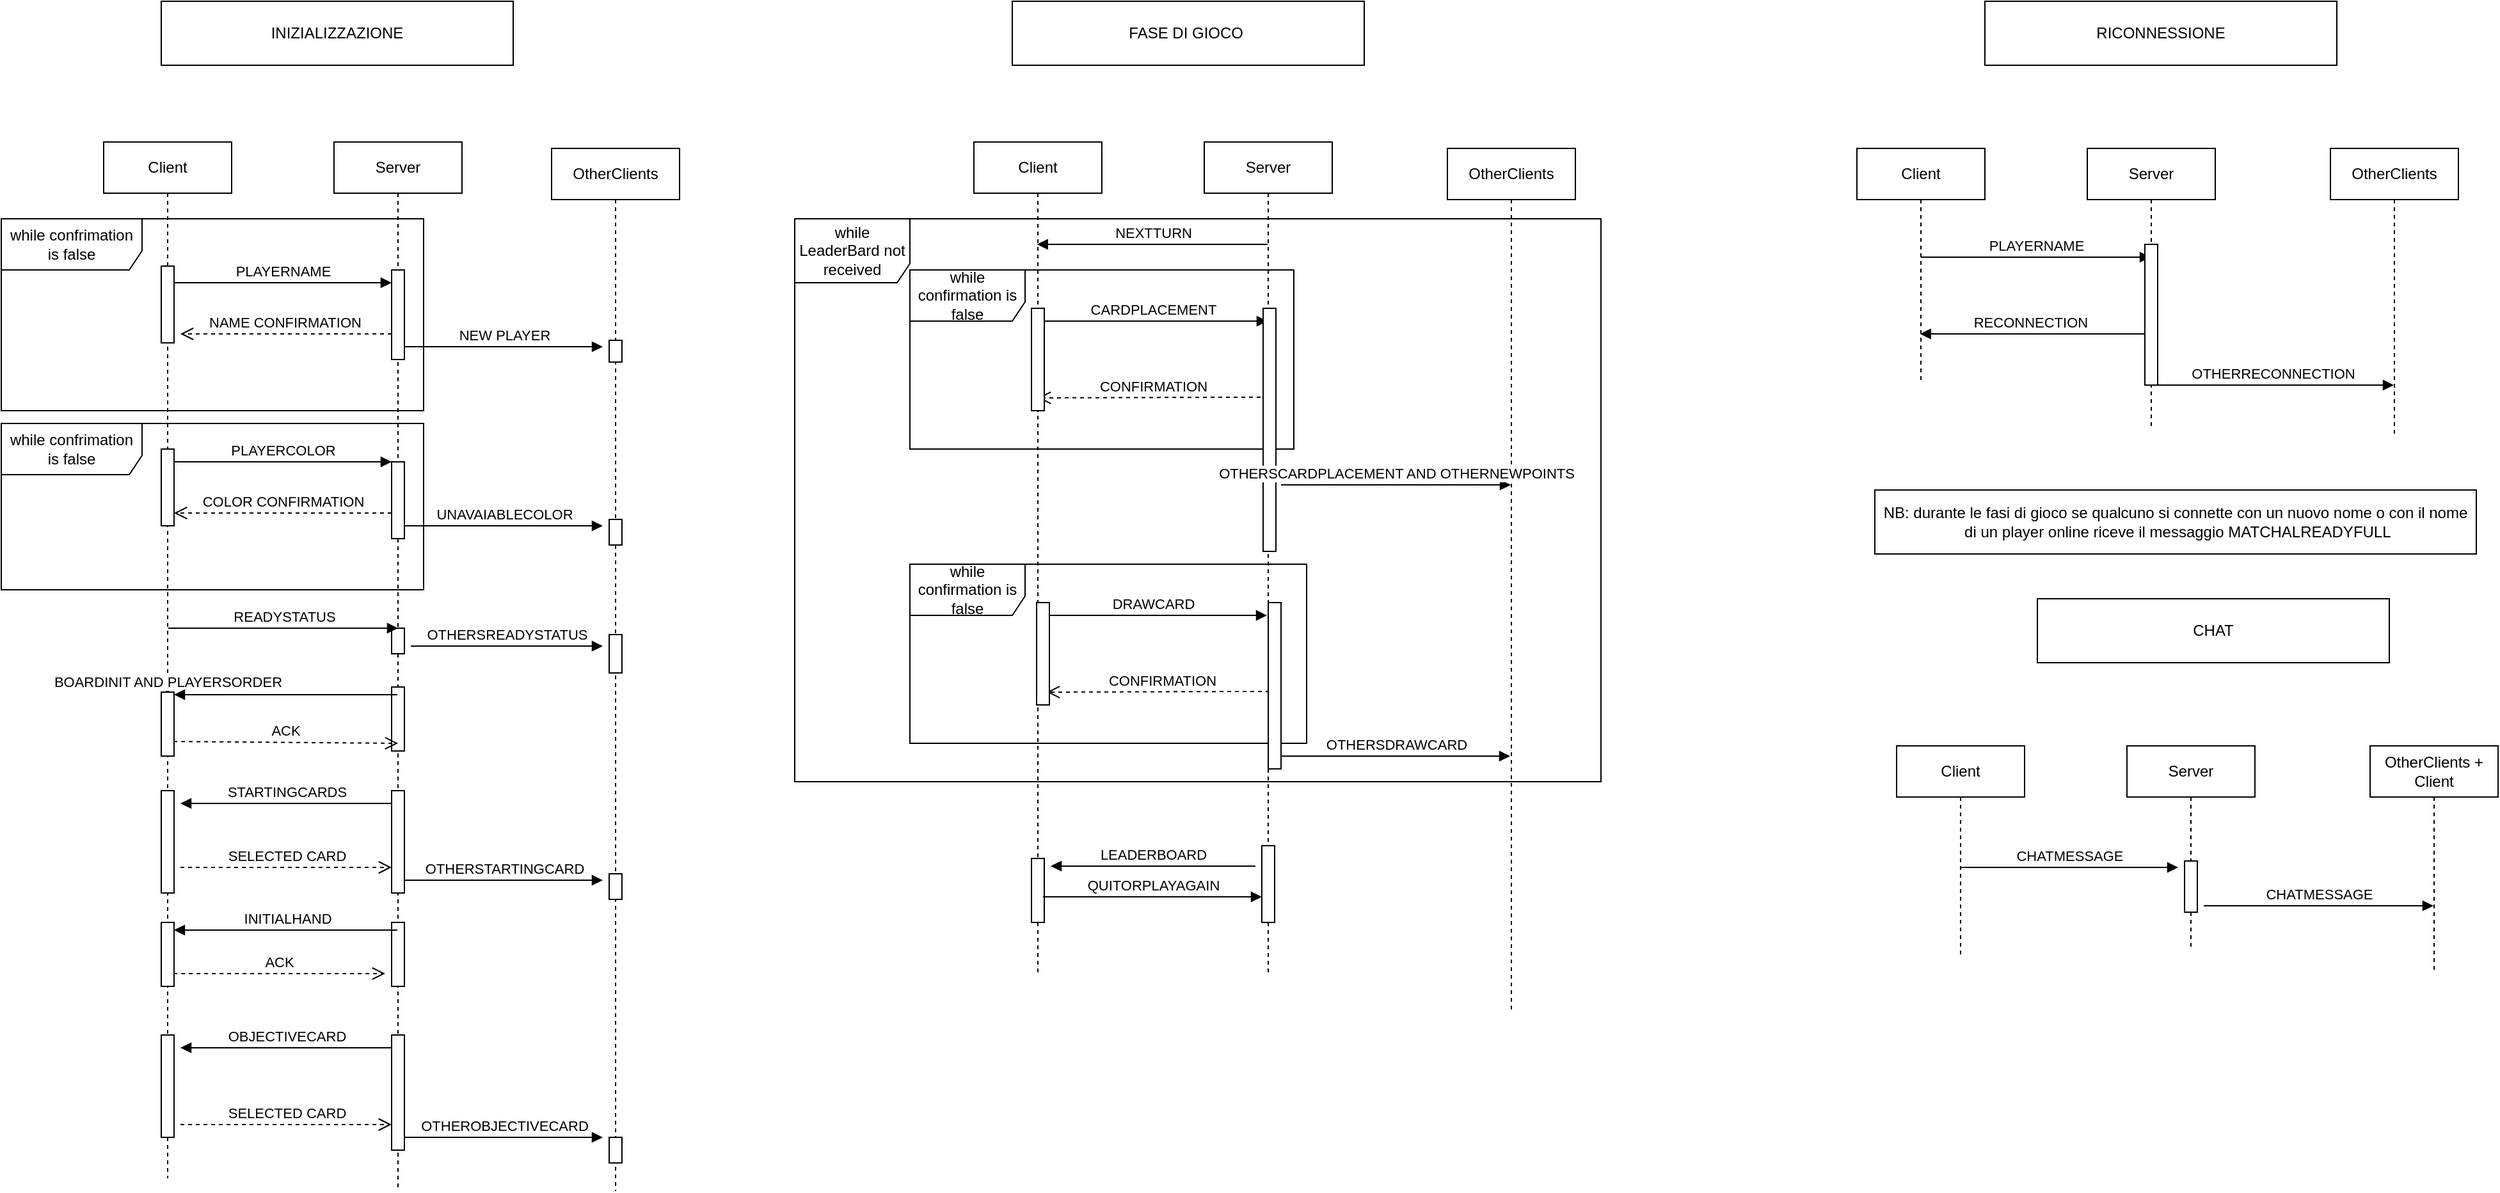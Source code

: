<mxfile version="24.4.0" type="github">
  <diagram name="Page-1" id="2YBvvXClWsGukQMizWep">
    <mxGraphModel dx="3297" dy="2280" grid="0" gridSize="10" guides="1" tooltips="1" connect="1" arrows="1" fold="1" page="0" pageScale="1" pageWidth="850" pageHeight="1100" math="0" shadow="0">
      <root>
        <mxCell id="0" />
        <mxCell id="1" parent="0" />
        <mxCell id="aM9ryv3xv72pqoxQDRHE-1" value="Client" style="shape=umlLifeline;perimeter=lifelinePerimeter;whiteSpace=wrap;html=1;container=0;dropTarget=0;collapsible=0;recursiveResize=0;outlineConnect=0;portConstraint=eastwest;newEdgeStyle={&quot;edgeStyle&quot;:&quot;elbowEdgeStyle&quot;,&quot;elbow&quot;:&quot;vertical&quot;,&quot;curved&quot;:0,&quot;rounded&quot;:0};" parent="1" vertex="1">
          <mxGeometry x="40" y="10" width="100" height="810" as="geometry" />
        </mxCell>
        <mxCell id="aM9ryv3xv72pqoxQDRHE-2" value="" style="html=1;points=[];perimeter=orthogonalPerimeter;outlineConnect=0;targetShapes=umlLifeline;portConstraint=eastwest;newEdgeStyle={&quot;edgeStyle&quot;:&quot;elbowEdgeStyle&quot;,&quot;elbow&quot;:&quot;vertical&quot;,&quot;curved&quot;:0,&quot;rounded&quot;:0};" parent="aM9ryv3xv72pqoxQDRHE-1" vertex="1">
          <mxGeometry x="45" y="97" width="10" height="60" as="geometry" />
        </mxCell>
        <mxCell id="TzS1LCkyJQZkEgtBNQex-35" value="" style="html=1;points=[[0,0,0,0,5],[0,1,0,0,-5],[1,0,0,0,5],[1,1,0,0,-5]];perimeter=orthogonalPerimeter;outlineConnect=0;targetShapes=umlLifeline;portConstraint=eastwest;newEdgeStyle={&quot;curved&quot;:0,&quot;rounded&quot;:0};" parent="aM9ryv3xv72pqoxQDRHE-1" vertex="1">
          <mxGeometry x="45" y="507" width="10" height="80" as="geometry" />
        </mxCell>
        <mxCell id="Fvfi_yW-NIccIC17RvOr-3" value="" style="html=1;points=[[0,0,0,0,5],[0,1,0,0,-5],[1,0,0,0,5],[1,1,0,0,-5]];perimeter=orthogonalPerimeter;outlineConnect=0;targetShapes=umlLifeline;portConstraint=eastwest;newEdgeStyle={&quot;curved&quot;:0,&quot;rounded&quot;:0};" parent="aM9ryv3xv72pqoxQDRHE-1" vertex="1">
          <mxGeometry x="45" y="610" width="10" height="50" as="geometry" />
        </mxCell>
        <mxCell id="aM9ryv3xv72pqoxQDRHE-5" value="Server" style="shape=umlLifeline;perimeter=lifelinePerimeter;whiteSpace=wrap;html=1;container=0;dropTarget=0;collapsible=0;recursiveResize=0;outlineConnect=0;portConstraint=eastwest;newEdgeStyle={&quot;edgeStyle&quot;:&quot;elbowEdgeStyle&quot;,&quot;elbow&quot;:&quot;vertical&quot;,&quot;curved&quot;:0,&quot;rounded&quot;:0};" parent="1" vertex="1">
          <mxGeometry x="220" y="10" width="100" height="820" as="geometry" />
        </mxCell>
        <mxCell id="aM9ryv3xv72pqoxQDRHE-6" value="" style="html=1;points=[];perimeter=orthogonalPerimeter;outlineConnect=0;targetShapes=umlLifeline;portConstraint=eastwest;newEdgeStyle={&quot;edgeStyle&quot;:&quot;elbowEdgeStyle&quot;,&quot;elbow&quot;:&quot;vertical&quot;,&quot;curved&quot;:0,&quot;rounded&quot;:0};" parent="aM9ryv3xv72pqoxQDRHE-5" vertex="1">
          <mxGeometry x="45" y="100" width="10" height="70" as="geometry" />
        </mxCell>
        <mxCell id="TzS1LCkyJQZkEgtBNQex-30" value="" style="html=1;points=[[0,0,0,0,5],[0,1,0,0,-5],[1,0,0,0,5],[1,1,0,0,-5]];perimeter=orthogonalPerimeter;outlineConnect=0;targetShapes=umlLifeline;portConstraint=eastwest;newEdgeStyle={&quot;curved&quot;:0,&quot;rounded&quot;:0};" parent="aM9ryv3xv72pqoxQDRHE-5" vertex="1">
          <mxGeometry x="45" y="507" width="10" height="80" as="geometry" />
        </mxCell>
        <mxCell id="TzS1LCkyJQZkEgtBNQex-49" value="" style="html=1;points=[[0,0,0,0,5],[0,1,0,0,-5],[1,0,0,0,5],[1,1,0,0,-5]];perimeter=orthogonalPerimeter;outlineConnect=0;targetShapes=umlLifeline;portConstraint=eastwest;newEdgeStyle={&quot;curved&quot;:0,&quot;rounded&quot;:0};" parent="aM9ryv3xv72pqoxQDRHE-5" vertex="1">
          <mxGeometry x="45" y="380" width="10" height="20" as="geometry" />
        </mxCell>
        <mxCell id="Fvfi_yW-NIccIC17RvOr-4" value="" style="html=1;points=[[0,0,0,0,5],[0,1,0,0,-5],[1,0,0,0,5],[1,1,0,0,-5]];perimeter=orthogonalPerimeter;outlineConnect=0;targetShapes=umlLifeline;portConstraint=eastwest;newEdgeStyle={&quot;curved&quot;:0,&quot;rounded&quot;:0};" parent="aM9ryv3xv72pqoxQDRHE-5" vertex="1">
          <mxGeometry x="45" y="610" width="10" height="50" as="geometry" />
        </mxCell>
        <mxCell id="Fvfi_yW-NIccIC17RvOr-9" value="" style="html=1;points=[[0,0,0,0,5],[0,1,0,0,-5],[1,0,0,0,5],[1,1,0,0,-5]];perimeter=orthogonalPerimeter;outlineConnect=0;targetShapes=umlLifeline;portConstraint=eastwest;newEdgeStyle={&quot;curved&quot;:0,&quot;rounded&quot;:0};" parent="aM9ryv3xv72pqoxQDRHE-5" vertex="1">
          <mxGeometry x="45" y="426" width="10" height="50" as="geometry" />
        </mxCell>
        <mxCell id="aM9ryv3xv72pqoxQDRHE-7" value="PLAYERNAME" style="html=1;verticalAlign=bottom;endArrow=block;edgeStyle=elbowEdgeStyle;elbow=vertical;curved=0;rounded=0;" parent="1" source="aM9ryv3xv72pqoxQDRHE-2" target="aM9ryv3xv72pqoxQDRHE-6" edge="1">
          <mxGeometry relative="1" as="geometry">
            <mxPoint x="195" y="130" as="sourcePoint" />
            <Array as="points">
              <mxPoint x="180" y="120" />
            </Array>
          </mxGeometry>
        </mxCell>
        <mxCell id="aM9ryv3xv72pqoxQDRHE-8" value="NAME CONFIRMATION&amp;nbsp;" style="html=1;verticalAlign=bottom;endArrow=open;dashed=1;endSize=8;edgeStyle=elbowEdgeStyle;elbow=vertical;curved=0;rounded=0;" parent="1" source="aM9ryv3xv72pqoxQDRHE-6" edge="1">
          <mxGeometry relative="1" as="geometry">
            <mxPoint x="100" y="160" as="targetPoint" />
            <Array as="points">
              <mxPoint x="180" y="160" />
            </Array>
          </mxGeometry>
        </mxCell>
        <mxCell id="TzS1LCkyJQZkEgtBNQex-1" value="while confrimation is false" style="shape=umlFrame;whiteSpace=wrap;html=1;pointerEvents=0;width=110;height=40;" parent="1" vertex="1">
          <mxGeometry x="-40" y="70" width="330" height="150" as="geometry" />
        </mxCell>
        <mxCell id="TzS1LCkyJQZkEgtBNQex-18" value="" style="html=1;points=[];perimeter=orthogonalPerimeter;outlineConnect=0;targetShapes=umlLifeline;portConstraint=eastwest;newEdgeStyle={&quot;edgeStyle&quot;:&quot;elbowEdgeStyle&quot;,&quot;elbow&quot;:&quot;vertical&quot;,&quot;curved&quot;:0,&quot;rounded&quot;:0};" parent="1" vertex="1">
          <mxGeometry x="85" y="250" width="10" height="60" as="geometry" />
        </mxCell>
        <mxCell id="TzS1LCkyJQZkEgtBNQex-19" value="" style="html=1;points=[];perimeter=orthogonalPerimeter;outlineConnect=0;targetShapes=umlLifeline;portConstraint=eastwest;newEdgeStyle={&quot;edgeStyle&quot;:&quot;elbowEdgeStyle&quot;,&quot;elbow&quot;:&quot;vertical&quot;,&quot;curved&quot;:0,&quot;rounded&quot;:0};" parent="1" vertex="1">
          <mxGeometry x="265" y="260" width="10" height="60" as="geometry" />
        </mxCell>
        <mxCell id="TzS1LCkyJQZkEgtBNQex-20" value="PLAYERCOLOR" style="html=1;verticalAlign=bottom;endArrow=block;edgeStyle=elbowEdgeStyle;elbow=horizontal;curved=0;rounded=0;" parent="1" source="TzS1LCkyJQZkEgtBNQex-18" target="TzS1LCkyJQZkEgtBNQex-19" edge="1">
          <mxGeometry relative="1" as="geometry">
            <mxPoint x="195" y="270" as="sourcePoint" />
            <Array as="points">
              <mxPoint x="180" y="260" />
            </Array>
          </mxGeometry>
        </mxCell>
        <mxCell id="TzS1LCkyJQZkEgtBNQex-21" value="COLOR CONFIRMATION" style="html=1;verticalAlign=bottom;endArrow=open;dashed=1;endSize=8;edgeStyle=elbowEdgeStyle;elbow=vertical;curved=0;rounded=0;" parent="1" source="TzS1LCkyJQZkEgtBNQex-19" target="TzS1LCkyJQZkEgtBNQex-18" edge="1">
          <mxGeometry relative="1" as="geometry">
            <mxPoint x="195" y="345" as="targetPoint" />
            <Array as="points">
              <mxPoint x="180" y="300" />
            </Array>
          </mxGeometry>
        </mxCell>
        <mxCell id="TzS1LCkyJQZkEgtBNQex-22" value="while confrimation is false" style="shape=umlFrame;whiteSpace=wrap;html=1;pointerEvents=0;width=110;height=40;" parent="1" vertex="1">
          <mxGeometry x="-40" y="230" width="330" height="130" as="geometry" />
        </mxCell>
        <mxCell id="TzS1LCkyJQZkEgtBNQex-27" value="READYSTATUS" style="html=1;verticalAlign=bottom;endArrow=block;curved=0;rounded=0;" parent="1" edge="1">
          <mxGeometry width="80" relative="1" as="geometry">
            <mxPoint x="90.5" y="390" as="sourcePoint" />
            <mxPoint x="270" y="390" as="targetPoint" />
          </mxGeometry>
        </mxCell>
        <mxCell id="TzS1LCkyJQZkEgtBNQex-29" value="BOARDINIT AND PLAYERSORDER" style="html=1;verticalAlign=bottom;endArrow=block;curved=0;rounded=0;" parent="1" source="Fvfi_yW-NIccIC17RvOr-7" edge="1">
          <mxGeometry width="80" relative="1" as="geometry">
            <mxPoint x="269.5" y="442" as="sourcePoint" />
            <mxPoint x="90" y="442" as="targetPoint" />
            <Array as="points" />
          </mxGeometry>
        </mxCell>
        <mxCell id="TzS1LCkyJQZkEgtBNQex-31" value="STARTINGCARDS" style="html=1;verticalAlign=bottom;endArrow=block;curved=0;rounded=0;" parent="1" edge="1">
          <mxGeometry width="80" relative="1" as="geometry">
            <mxPoint x="265" y="527" as="sourcePoint" />
            <mxPoint x="100" y="527" as="targetPoint" />
          </mxGeometry>
        </mxCell>
        <mxCell id="TzS1LCkyJQZkEgtBNQex-33" value="SELECTED CARD" style="html=1;verticalAlign=bottom;endArrow=open;dashed=1;endSize=8;curved=0;rounded=0;" parent="1" edge="1">
          <mxGeometry relative="1" as="geometry">
            <mxPoint x="100" y="577" as="sourcePoint" />
            <mxPoint x="265" y="577.0" as="targetPoint" />
          </mxGeometry>
        </mxCell>
        <mxCell id="TzS1LCkyJQZkEgtBNQex-42" value="OtherClients" style="shape=umlLifeline;perimeter=lifelinePerimeter;whiteSpace=wrap;html=1;container=0;dropTarget=0;collapsible=0;recursiveResize=0;outlineConnect=0;portConstraint=eastwest;newEdgeStyle={&quot;edgeStyle&quot;:&quot;elbowEdgeStyle&quot;,&quot;elbow&quot;:&quot;vertical&quot;,&quot;curved&quot;:0,&quot;rounded&quot;:0};" parent="1" vertex="1">
          <mxGeometry x="390" y="15" width="100" height="815" as="geometry" />
        </mxCell>
        <mxCell id="TzS1LCkyJQZkEgtBNQex-43" value="" style="html=1;points=[];perimeter=orthogonalPerimeter;outlineConnect=0;targetShapes=umlLifeline;portConstraint=eastwest;newEdgeStyle={&quot;edgeStyle&quot;:&quot;elbowEdgeStyle&quot;,&quot;elbow&quot;:&quot;vertical&quot;,&quot;curved&quot;:0,&quot;rounded&quot;:0};" parent="TzS1LCkyJQZkEgtBNQex-42" vertex="1">
          <mxGeometry x="45" y="150" width="10" height="17" as="geometry" />
        </mxCell>
        <mxCell id="TzS1LCkyJQZkEgtBNQex-44" value="" style="html=1;points=[[0,0,0,0,5],[0,1,0,0,-5],[1,0,0,0,5],[1,1,0,0,-5]];perimeter=orthogonalPerimeter;outlineConnect=0;targetShapes=umlLifeline;portConstraint=eastwest;newEdgeStyle={&quot;curved&quot;:0,&quot;rounded&quot;:0};" parent="TzS1LCkyJQZkEgtBNQex-42" vertex="1">
          <mxGeometry x="45" y="567" width="10" height="20" as="geometry" />
        </mxCell>
        <mxCell id="TzS1LCkyJQZkEgtBNQex-47" value="" style="html=1;points=[[0,0,0,0,5],[0,1,0,0,-5],[1,0,0,0,5],[1,1,0,0,-5]];perimeter=orthogonalPerimeter;outlineConnect=0;targetShapes=umlLifeline;portConstraint=eastwest;newEdgeStyle={&quot;curved&quot;:0,&quot;rounded&quot;:0};" parent="TzS1LCkyJQZkEgtBNQex-42" vertex="1">
          <mxGeometry x="45" y="290" width="10" height="20" as="geometry" />
        </mxCell>
        <mxCell id="TzS1LCkyJQZkEgtBNQex-50" value="" style="html=1;points=[[0,0,0,0,5],[0,1,0,0,-5],[1,0,0,0,5],[1,1,0,0,-5]];perimeter=orthogonalPerimeter;outlineConnect=0;targetShapes=umlLifeline;portConstraint=eastwest;newEdgeStyle={&quot;curved&quot;:0,&quot;rounded&quot;:0};" parent="TzS1LCkyJQZkEgtBNQex-42" vertex="1">
          <mxGeometry x="45" y="380" width="10" height="30" as="geometry" />
        </mxCell>
        <mxCell id="TzS1LCkyJQZkEgtBNQex-45" value="NEW PLAYER" style="html=1;verticalAlign=bottom;endArrow=block;curved=0;rounded=0;" parent="1" edge="1">
          <mxGeometry width="80" relative="1" as="geometry">
            <mxPoint x="275" y="170" as="sourcePoint" />
            <mxPoint x="430" y="170" as="targetPoint" />
          </mxGeometry>
        </mxCell>
        <mxCell id="TzS1LCkyJQZkEgtBNQex-46" value="UNAVAIABLECOLOR" style="html=1;verticalAlign=bottom;endArrow=block;curved=0;rounded=0;" parent="1" edge="1">
          <mxGeometry width="80" relative="1" as="geometry">
            <mxPoint x="275" y="310" as="sourcePoint" />
            <mxPoint x="430" y="310" as="targetPoint" />
          </mxGeometry>
        </mxCell>
        <mxCell id="TzS1LCkyJQZkEgtBNQex-48" value="OTHERSREADYSTATUS" style="html=1;verticalAlign=bottom;endArrow=block;curved=0;rounded=0;" parent="1" edge="1">
          <mxGeometry width="80" relative="1" as="geometry">
            <mxPoint x="280" y="404" as="sourcePoint" />
            <mxPoint x="430" y="404" as="targetPoint" />
          </mxGeometry>
        </mxCell>
        <mxCell id="TzS1LCkyJQZkEgtBNQex-51" value="OTHERSTARTINGCARD" style="html=1;verticalAlign=bottom;endArrow=block;curved=0;rounded=0;" parent="1" edge="1">
          <mxGeometry width="80" relative="1" as="geometry">
            <mxPoint x="275" y="587" as="sourcePoint" />
            <mxPoint x="430" y="587" as="targetPoint" />
          </mxGeometry>
        </mxCell>
        <mxCell id="TzS1LCkyJQZkEgtBNQex-55" value="" style="html=1;points=[[0,0,0,0,5],[0,1,0,0,-5],[1,0,0,0,5],[1,1,0,0,-5]];perimeter=orthogonalPerimeter;outlineConnect=0;targetShapes=umlLifeline;portConstraint=eastwest;newEdgeStyle={&quot;curved&quot;:0,&quot;rounded&quot;:0};" parent="1" vertex="1">
          <mxGeometry x="85" y="708" width="10" height="80" as="geometry" />
        </mxCell>
        <mxCell id="TzS1LCkyJQZkEgtBNQex-56" value="" style="html=1;points=[[0,0,0,0,5],[0,1,0,0,-5],[1,0,0,0,5],[1,1,0,0,-5]];perimeter=orthogonalPerimeter;outlineConnect=0;targetShapes=umlLifeline;portConstraint=eastwest;newEdgeStyle={&quot;curved&quot;:0,&quot;rounded&quot;:0};" parent="1" vertex="1">
          <mxGeometry x="265" y="708" width="10" height="90" as="geometry" />
        </mxCell>
        <mxCell id="TzS1LCkyJQZkEgtBNQex-57" value="OBJECTIVECARD" style="html=1;verticalAlign=bottom;endArrow=block;curved=0;rounded=0;" parent="1" edge="1">
          <mxGeometry width="80" relative="1" as="geometry">
            <mxPoint x="265" y="718" as="sourcePoint" />
            <mxPoint x="100" y="718" as="targetPoint" />
          </mxGeometry>
        </mxCell>
        <mxCell id="TzS1LCkyJQZkEgtBNQex-58" value="SELECTED CARD" style="html=1;verticalAlign=bottom;endArrow=open;dashed=1;endSize=8;curved=0;rounded=0;" parent="1" edge="1">
          <mxGeometry relative="1" as="geometry">
            <mxPoint x="100" y="778" as="sourcePoint" />
            <mxPoint x="265" y="778.0" as="targetPoint" />
          </mxGeometry>
        </mxCell>
        <mxCell id="TzS1LCkyJQZkEgtBNQex-59" value="" style="html=1;points=[[0,0,0,0,5],[0,1,0,0,-5],[1,0,0,0,5],[1,1,0,0,-5]];perimeter=orthogonalPerimeter;outlineConnect=0;targetShapes=umlLifeline;portConstraint=eastwest;newEdgeStyle={&quot;curved&quot;:0,&quot;rounded&quot;:0};" parent="1" vertex="1">
          <mxGeometry x="435" y="788" width="10" height="20" as="geometry" />
        </mxCell>
        <mxCell id="TzS1LCkyJQZkEgtBNQex-60" value="OTHEROBJECTIVECARD" style="html=1;verticalAlign=bottom;endArrow=block;curved=0;rounded=0;" parent="1" edge="1">
          <mxGeometry width="80" relative="1" as="geometry">
            <mxPoint x="275" y="788" as="sourcePoint" />
            <mxPoint x="430" y="788" as="targetPoint" />
          </mxGeometry>
        </mxCell>
        <mxCell id="TzS1LCkyJQZkEgtBNQex-61" value="&amp;nbsp;INITIALHAND" style="html=1;verticalAlign=bottom;endArrow=block;curved=0;rounded=0;" parent="1" edge="1">
          <mxGeometry width="80" relative="1" as="geometry">
            <mxPoint x="269.5" y="626.0" as="sourcePoint" />
            <mxPoint x="94.947" y="626.0" as="targetPoint" />
          </mxGeometry>
        </mxCell>
        <mxCell id="TzS1LCkyJQZkEgtBNQex-79" value="Client" style="shape=umlLifeline;perimeter=lifelinePerimeter;whiteSpace=wrap;html=1;container=0;dropTarget=0;collapsible=0;recursiveResize=0;outlineConnect=0;portConstraint=eastwest;newEdgeStyle={&quot;edgeStyle&quot;:&quot;elbowEdgeStyle&quot;,&quot;elbow&quot;:&quot;vertical&quot;,&quot;curved&quot;:0,&quot;rounded&quot;:0};" parent="1" vertex="1">
          <mxGeometry x="720" y="10" width="100" height="650" as="geometry" />
        </mxCell>
        <mxCell id="Fvfi_yW-NIccIC17RvOr-10" value="" style="html=1;points=[[0,0,0,0,5],[0,1,0,0,-5],[1,0,0,0,5],[1,1,0,0,-5]];perimeter=orthogonalPerimeter;outlineConnect=0;targetShapes=umlLifeline;portConstraint=eastwest;newEdgeStyle={&quot;curved&quot;:0,&quot;rounded&quot;:0};" parent="TzS1LCkyJQZkEgtBNQex-79" vertex="1">
          <mxGeometry x="45" y="560" width="10" height="50" as="geometry" />
        </mxCell>
        <mxCell id="TzS1LCkyJQZkEgtBNQex-82" value="Server" style="shape=umlLifeline;perimeter=lifelinePerimeter;whiteSpace=wrap;html=1;container=0;dropTarget=0;collapsible=0;recursiveResize=0;outlineConnect=0;portConstraint=eastwest;newEdgeStyle={&quot;edgeStyle&quot;:&quot;elbowEdgeStyle&quot;,&quot;elbow&quot;:&quot;vertical&quot;,&quot;curved&quot;:0,&quot;rounded&quot;:0};" parent="1" vertex="1">
          <mxGeometry x="900" y="10" width="100" height="650" as="geometry" />
        </mxCell>
        <mxCell id="TzS1LCkyJQZkEgtBNQex-153" value="" style="html=1;points=[[0,0,0,0,5],[0,1,0,0,-5],[1,0,0,0,5],[1,1,0,0,-5]];perimeter=orthogonalPerimeter;outlineConnect=0;targetShapes=umlLifeline;portConstraint=eastwest;newEdgeStyle={&quot;curved&quot;:0,&quot;rounded&quot;:0};" parent="TzS1LCkyJQZkEgtBNQex-82" vertex="1">
          <mxGeometry x="45" y="550" width="10" height="60" as="geometry" />
        </mxCell>
        <mxCell id="TzS1LCkyJQZkEgtBNQex-86" value="OtherClients" style="shape=umlLifeline;perimeter=lifelinePerimeter;whiteSpace=wrap;html=1;container=0;dropTarget=0;collapsible=0;recursiveResize=0;outlineConnect=0;portConstraint=eastwest;newEdgeStyle={&quot;edgeStyle&quot;:&quot;elbowEdgeStyle&quot;,&quot;elbow&quot;:&quot;vertical&quot;,&quot;curved&quot;:0,&quot;rounded&quot;:0};" parent="1" vertex="1">
          <mxGeometry x="1090" y="15" width="100" height="675" as="geometry" />
        </mxCell>
        <mxCell id="TzS1LCkyJQZkEgtBNQex-91" value="NEXTTURN" style="html=1;verticalAlign=bottom;endArrow=block;curved=0;rounded=0;" parent="1" edge="1">
          <mxGeometry width="80" relative="1" as="geometry">
            <mxPoint x="949.5" y="90" as="sourcePoint" />
            <mxPoint x="769.324" y="90" as="targetPoint" />
          </mxGeometry>
        </mxCell>
        <mxCell id="TzS1LCkyJQZkEgtBNQex-93" value="CARDPLACEMENT" style="html=1;verticalAlign=bottom;endArrow=block;curved=0;rounded=0;" parent="1" target="TzS1LCkyJQZkEgtBNQex-82" edge="1">
          <mxGeometry width="80" relative="1" as="geometry">
            <mxPoint x="770" y="150" as="sourcePoint" />
            <mxPoint x="850" y="150" as="targetPoint" />
          </mxGeometry>
        </mxCell>
        <mxCell id="TzS1LCkyJQZkEgtBNQex-94" value="while confirmation is false" style="shape=umlFrame;whiteSpace=wrap;html=1;pointerEvents=0;width=90;height=40;" parent="1" vertex="1">
          <mxGeometry x="670" y="110" width="300" height="140" as="geometry" />
        </mxCell>
        <mxCell id="TzS1LCkyJQZkEgtBNQex-95" value="CONFIRMATION" style="html=1;verticalAlign=bottom;endArrow=open;dashed=1;endSize=8;curved=0;rounded=0;" parent="1" edge="1">
          <mxGeometry relative="1" as="geometry">
            <mxPoint x="950" y="209.41" as="sourcePoint" />
            <mxPoint x="770" y="210" as="targetPoint" />
          </mxGeometry>
        </mxCell>
        <mxCell id="TzS1LCkyJQZkEgtBNQex-98" value="" style="html=1;points=[[0,0,0,0,5],[0,1,0,0,-5],[1,0,0,0,5],[1,1,0,0,-5]];perimeter=orthogonalPerimeter;outlineConnect=0;targetShapes=umlLifeline;portConstraint=eastwest;newEdgeStyle={&quot;curved&quot;:0,&quot;rounded&quot;:0};" parent="1" vertex="1">
          <mxGeometry x="946" y="140" width="10" height="190" as="geometry" />
        </mxCell>
        <mxCell id="TzS1LCkyJQZkEgtBNQex-99" value="" style="html=1;points=[[0,0,0,0,5],[0,1,0,0,-5],[1,0,0,0,5],[1,1,0,0,-5]];perimeter=orthogonalPerimeter;outlineConnect=0;targetShapes=umlLifeline;portConstraint=eastwest;newEdgeStyle={&quot;curved&quot;:0,&quot;rounded&quot;:0};" parent="1" vertex="1">
          <mxGeometry x="765" y="140" width="10" height="80" as="geometry" />
        </mxCell>
        <mxCell id="TzS1LCkyJQZkEgtBNQex-100" value="OTHERSCARDPLACEMENT AND OTHERNEWPOINTS" style="html=1;verticalAlign=bottom;endArrow=block;curved=0;rounded=0;" parent="1" edge="1">
          <mxGeometry width="80" relative="1" as="geometry">
            <mxPoint x="960" y="278" as="sourcePoint" />
            <mxPoint x="1139.5" y="278" as="targetPoint" />
          </mxGeometry>
        </mxCell>
        <mxCell id="TzS1LCkyJQZkEgtBNQex-107" value="DRAWCARD" style="html=1;verticalAlign=bottom;endArrow=block;curved=0;rounded=0;" parent="1" edge="1">
          <mxGeometry width="80" relative="1" as="geometry">
            <mxPoint x="770" y="380" as="sourcePoint" />
            <mxPoint x="949" y="380" as="targetPoint" />
          </mxGeometry>
        </mxCell>
        <mxCell id="TzS1LCkyJQZkEgtBNQex-108" value="while confirmation is false" style="shape=umlFrame;whiteSpace=wrap;html=1;pointerEvents=0;width=90;height=40;" parent="1" vertex="1">
          <mxGeometry x="670" y="340" width="310" height="140" as="geometry" />
        </mxCell>
        <mxCell id="TzS1LCkyJQZkEgtBNQex-109" value="CONFIRMATION" style="html=1;verticalAlign=bottom;endArrow=open;dashed=1;endSize=8;curved=0;rounded=0;" parent="1" edge="1">
          <mxGeometry relative="1" as="geometry">
            <mxPoint x="957" y="439.41" as="sourcePoint" />
            <mxPoint x="777" y="440" as="targetPoint" />
          </mxGeometry>
        </mxCell>
        <mxCell id="TzS1LCkyJQZkEgtBNQex-110" value="" style="html=1;points=[[0,0,0,0,5],[0,1,0,0,-5],[1,0,0,0,5],[1,1,0,0,-5]];perimeter=orthogonalPerimeter;outlineConnect=0;targetShapes=umlLifeline;portConstraint=eastwest;newEdgeStyle={&quot;curved&quot;:0,&quot;rounded&quot;:0};" parent="1" vertex="1">
          <mxGeometry x="950" y="370" width="10" height="130" as="geometry" />
        </mxCell>
        <mxCell id="TzS1LCkyJQZkEgtBNQex-111" value="" style="html=1;points=[[0,0,0,0,5],[0,1,0,0,-5],[1,0,0,0,5],[1,1,0,0,-5]];perimeter=orthogonalPerimeter;outlineConnect=0;targetShapes=umlLifeline;portConstraint=eastwest;newEdgeStyle={&quot;curved&quot;:0,&quot;rounded&quot;:0};" parent="1" vertex="1">
          <mxGeometry x="769" y="370" width="10" height="80" as="geometry" />
        </mxCell>
        <mxCell id="TzS1LCkyJQZkEgtBNQex-112" value="OTHERSDRAWCARD" style="html=1;verticalAlign=bottom;endArrow=block;curved=0;rounded=0;" parent="1" edge="1">
          <mxGeometry width="80" relative="1" as="geometry">
            <mxPoint x="960" y="490" as="sourcePoint" />
            <mxPoint x="1139" y="490" as="targetPoint" />
          </mxGeometry>
        </mxCell>
        <mxCell id="TzS1LCkyJQZkEgtBNQex-113" value="while LeaderBard not received" style="shape=umlFrame;whiteSpace=wrap;html=1;pointerEvents=0;width=90;height=50;" parent="1" vertex="1">
          <mxGeometry x="580" y="70" width="630" height="440" as="geometry" />
        </mxCell>
        <mxCell id="TzS1LCkyJQZkEgtBNQex-127" value="LEADERBOARD" style="html=1;verticalAlign=bottom;endArrow=block;curved=0;rounded=0;" parent="1" edge="1">
          <mxGeometry width="80" relative="1" as="geometry">
            <mxPoint x="940" y="576" as="sourcePoint" />
            <mxPoint x="780" y="576" as="targetPoint" />
          </mxGeometry>
        </mxCell>
        <mxCell id="TzS1LCkyJQZkEgtBNQex-128" value="QUITORPLAYAGAIN" style="html=1;verticalAlign=bottom;endArrow=block;curved=0;rounded=0;" parent="1" edge="1">
          <mxGeometry width="80" relative="1" as="geometry">
            <mxPoint x="774" y="600" as="sourcePoint" />
            <mxPoint x="945" y="600" as="targetPoint" />
          </mxGeometry>
        </mxCell>
        <mxCell id="TzS1LCkyJQZkEgtBNQex-129" value="Client" style="shape=umlLifeline;perimeter=lifelinePerimeter;whiteSpace=wrap;html=1;container=0;dropTarget=0;collapsible=0;recursiveResize=0;outlineConnect=0;portConstraint=eastwest;newEdgeStyle={&quot;edgeStyle&quot;:&quot;elbowEdgeStyle&quot;,&quot;elbow&quot;:&quot;vertical&quot;,&quot;curved&quot;:0,&quot;rounded&quot;:0};" parent="1" vertex="1">
          <mxGeometry x="1410" y="15" width="100" height="182" as="geometry" />
        </mxCell>
        <mxCell id="TzS1LCkyJQZkEgtBNQex-130" value="Server" style="shape=umlLifeline;perimeter=lifelinePerimeter;whiteSpace=wrap;html=1;container=0;dropTarget=0;collapsible=0;recursiveResize=0;outlineConnect=0;portConstraint=eastwest;newEdgeStyle={&quot;edgeStyle&quot;:&quot;elbowEdgeStyle&quot;,&quot;elbow&quot;:&quot;vertical&quot;,&quot;curved&quot;:0,&quot;rounded&quot;:0};" parent="1" vertex="1">
          <mxGeometry x="1590" y="15" width="100" height="219" as="geometry" />
        </mxCell>
        <mxCell id="TzS1LCkyJQZkEgtBNQex-131" value="OtherClients" style="shape=umlLifeline;perimeter=lifelinePerimeter;whiteSpace=wrap;html=1;container=0;dropTarget=0;collapsible=0;recursiveResize=0;outlineConnect=0;portConstraint=eastwest;newEdgeStyle={&quot;edgeStyle&quot;:&quot;elbowEdgeStyle&quot;,&quot;elbow&quot;:&quot;vertical&quot;,&quot;curved&quot;:0,&quot;rounded&quot;:0};" parent="1" vertex="1">
          <mxGeometry x="1780" y="15" width="100" height="224" as="geometry" />
        </mxCell>
        <mxCell id="TzS1LCkyJQZkEgtBNQex-132" value="PLAYERNAME" style="html=1;verticalAlign=bottom;endArrow=block;curved=0;rounded=0;" parent="1" target="TzS1LCkyJQZkEgtBNQex-130" edge="1">
          <mxGeometry width="80" relative="1" as="geometry">
            <mxPoint x="1460" y="100" as="sourcePoint" />
            <mxPoint x="1540" y="100" as="targetPoint" />
          </mxGeometry>
        </mxCell>
        <mxCell id="TzS1LCkyJQZkEgtBNQex-135" value="RECONNECTION&amp;nbsp;" style="html=1;verticalAlign=bottom;endArrow=block;curved=0;rounded=0;" parent="1" source="TzS1LCkyJQZkEgtBNQex-145" edge="1">
          <mxGeometry width="80" relative="1" as="geometry">
            <mxPoint x="1639.5" y="160" as="sourcePoint" />
            <mxPoint x="1459.324" y="160" as="targetPoint" />
            <Array as="points" />
          </mxGeometry>
        </mxCell>
        <mxCell id="TzS1LCkyJQZkEgtBNQex-136" value="OTHERRECONNECTION" style="html=1;verticalAlign=bottom;endArrow=block;curved=0;rounded=0;" parent="1" target="TzS1LCkyJQZkEgtBNQex-131" edge="1">
          <mxGeometry width="80" relative="1" as="geometry">
            <mxPoint x="1640" y="200" as="sourcePoint" />
            <mxPoint x="1720" y="200" as="targetPoint" />
          </mxGeometry>
        </mxCell>
        <mxCell id="TzS1LCkyJQZkEgtBNQex-139" value="Client" style="shape=umlLifeline;perimeter=lifelinePerimeter;whiteSpace=wrap;html=1;container=0;dropTarget=0;collapsible=0;recursiveResize=0;outlineConnect=0;portConstraint=eastwest;newEdgeStyle={&quot;edgeStyle&quot;:&quot;elbowEdgeStyle&quot;,&quot;elbow&quot;:&quot;vertical&quot;,&quot;curved&quot;:0,&quot;rounded&quot;:0};" parent="1" vertex="1">
          <mxGeometry x="1441" y="482" width="100" height="165" as="geometry" />
        </mxCell>
        <mxCell id="TzS1LCkyJQZkEgtBNQex-140" value="Server" style="shape=umlLifeline;perimeter=lifelinePerimeter;whiteSpace=wrap;html=1;container=0;dropTarget=0;collapsible=0;recursiveResize=0;outlineConnect=0;portConstraint=eastwest;newEdgeStyle={&quot;edgeStyle&quot;:&quot;elbowEdgeStyle&quot;,&quot;elbow&quot;:&quot;vertical&quot;,&quot;curved&quot;:0,&quot;rounded&quot;:0};" parent="1" vertex="1">
          <mxGeometry x="1621" y="482" width="100" height="160" as="geometry" />
        </mxCell>
        <mxCell id="TzS1LCkyJQZkEgtBNQex-152" value="" style="html=1;points=[[0,0,0,0,5],[0,1,0,0,-5],[1,0,0,0,5],[1,1,0,0,-5]];perimeter=orthogonalPerimeter;outlineConnect=0;targetShapes=umlLifeline;portConstraint=eastwest;newEdgeStyle={&quot;curved&quot;:0,&quot;rounded&quot;:0};" parent="TzS1LCkyJQZkEgtBNQex-140" vertex="1">
          <mxGeometry x="45" y="90" width="10" height="40" as="geometry" />
        </mxCell>
        <mxCell id="TzS1LCkyJQZkEgtBNQex-141" value="OtherClients + Client" style="shape=umlLifeline;perimeter=lifelinePerimeter;whiteSpace=wrap;html=1;container=0;dropTarget=0;collapsible=0;recursiveResize=0;outlineConnect=0;portConstraint=eastwest;newEdgeStyle={&quot;edgeStyle&quot;:&quot;elbowEdgeStyle&quot;,&quot;elbow&quot;:&quot;vertical&quot;,&quot;curved&quot;:0,&quot;rounded&quot;:0};" parent="1" vertex="1">
          <mxGeometry x="1811" y="482" width="100" height="175" as="geometry" />
        </mxCell>
        <mxCell id="TzS1LCkyJQZkEgtBNQex-143" value="CHATMESSAGE" style="html=1;verticalAlign=bottom;endArrow=block;curved=0;rounded=0;" parent="1" edge="1">
          <mxGeometry width="80" relative="1" as="geometry">
            <mxPoint x="1491" y="577" as="sourcePoint" />
            <mxPoint x="1661" y="577" as="targetPoint" />
          </mxGeometry>
        </mxCell>
        <mxCell id="TzS1LCkyJQZkEgtBNQex-145" value="" style="html=1;points=[[0,0,0,0,5],[0,1,0,0,-5],[1,0,0,0,5],[1,1,0,0,-5]];perimeter=orthogonalPerimeter;outlineConnect=0;targetShapes=umlLifeline;portConstraint=eastwest;newEdgeStyle={&quot;curved&quot;:0,&quot;rounded&quot;:0};" parent="1" vertex="1">
          <mxGeometry x="1635" y="90" width="10" height="110" as="geometry" />
        </mxCell>
        <mxCell id="TzS1LCkyJQZkEgtBNQex-147" value="CHATMESSAGE" style="html=1;verticalAlign=bottom;endArrow=block;curved=0;rounded=0;" parent="1" target="TzS1LCkyJQZkEgtBNQex-141" edge="1">
          <mxGeometry width="80" relative="1" as="geometry">
            <mxPoint x="1681" y="607" as="sourcePoint" />
            <mxPoint x="1751" y="607" as="targetPoint" />
          </mxGeometry>
        </mxCell>
        <mxCell id="TzS1LCkyJQZkEgtBNQex-148" value="INIZIALIZZAZIONE" style="html=1;whiteSpace=wrap;" parent="1" vertex="1">
          <mxGeometry x="85" y="-100" width="275" height="50" as="geometry" />
        </mxCell>
        <mxCell id="TzS1LCkyJQZkEgtBNQex-149" value="FASE DI GIOCO&amp;nbsp;" style="html=1;whiteSpace=wrap;" parent="1" vertex="1">
          <mxGeometry x="750" y="-100" width="275" height="50" as="geometry" />
        </mxCell>
        <mxCell id="TzS1LCkyJQZkEgtBNQex-150" value="RICONNESSIONE" style="html=1;whiteSpace=wrap;" parent="1" vertex="1">
          <mxGeometry x="1510" y="-100" width="275" height="50" as="geometry" />
        </mxCell>
        <mxCell id="TzS1LCkyJQZkEgtBNQex-151" value="CHAT" style="html=1;whiteSpace=wrap;" parent="1" vertex="1">
          <mxGeometry x="1551" y="367" width="275" height="50" as="geometry" />
        </mxCell>
        <mxCell id="TzS1LCkyJQZkEgtBNQex-154" value="&lt;span style=&quot;text-wrap: nowrap;&quot;&gt;NB: durante le fasi di gioco se qualcuno si connette con&lt;/span&gt;&lt;span style=&quot;text-wrap: nowrap; background-color: initial;&quot;&gt;&amp;nbsp;un nuovo nome o con il nome&lt;/span&gt;&lt;div style=&quot;text-wrap: nowrap;&quot;&gt;&amp;nbsp;di un player online riceve il messaggio MATCHALREADYFULL&lt;/div&gt;" style="html=1;whiteSpace=wrap;" parent="1" vertex="1">
          <mxGeometry x="1424" y="282" width="470" height="50" as="geometry" />
        </mxCell>
        <mxCell id="Fvfi_yW-NIccIC17RvOr-1" value="ACK" style="html=1;verticalAlign=bottom;endArrow=open;dashed=1;endSize=8;curved=0;rounded=0;" parent="1" edge="1">
          <mxGeometry relative="1" as="geometry">
            <mxPoint x="94.571" y="478.57" as="sourcePoint" />
            <mxPoint x="270" y="480" as="targetPoint" />
          </mxGeometry>
        </mxCell>
        <mxCell id="Fvfi_yW-NIccIC17RvOr-2" value="ACK" style="html=1;verticalAlign=bottom;endArrow=open;dashed=1;endSize=8;curved=0;rounded=0;" parent="1" edge="1">
          <mxGeometry relative="1" as="geometry">
            <mxPoint x="94.571" y="660" as="sourcePoint" />
            <mxPoint x="260" y="660" as="targetPoint" />
          </mxGeometry>
        </mxCell>
        <mxCell id="Fvfi_yW-NIccIC17RvOr-8" value="" style="html=1;verticalAlign=bottom;endArrow=block;curved=0;rounded=0;" parent="1" target="Fvfi_yW-NIccIC17RvOr-7" edge="1">
          <mxGeometry width="80" relative="1" as="geometry">
            <mxPoint x="269.5" y="442" as="sourcePoint" />
            <mxPoint x="90" y="442" as="targetPoint" />
            <Array as="points">
              <mxPoint x="225" y="442" />
            </Array>
          </mxGeometry>
        </mxCell>
        <mxCell id="Fvfi_yW-NIccIC17RvOr-7" value="" style="html=1;points=[[0,0,0,0,5],[0,1,0,0,-5],[1,0,0,0,5],[1,1,0,0,-5]];perimeter=orthogonalPerimeter;outlineConnect=0;targetShapes=umlLifeline;portConstraint=eastwest;newEdgeStyle={&quot;curved&quot;:0,&quot;rounded&quot;:0};" parent="1" vertex="1">
          <mxGeometry x="85" y="440" width="10" height="50" as="geometry" />
        </mxCell>
      </root>
    </mxGraphModel>
  </diagram>
</mxfile>
